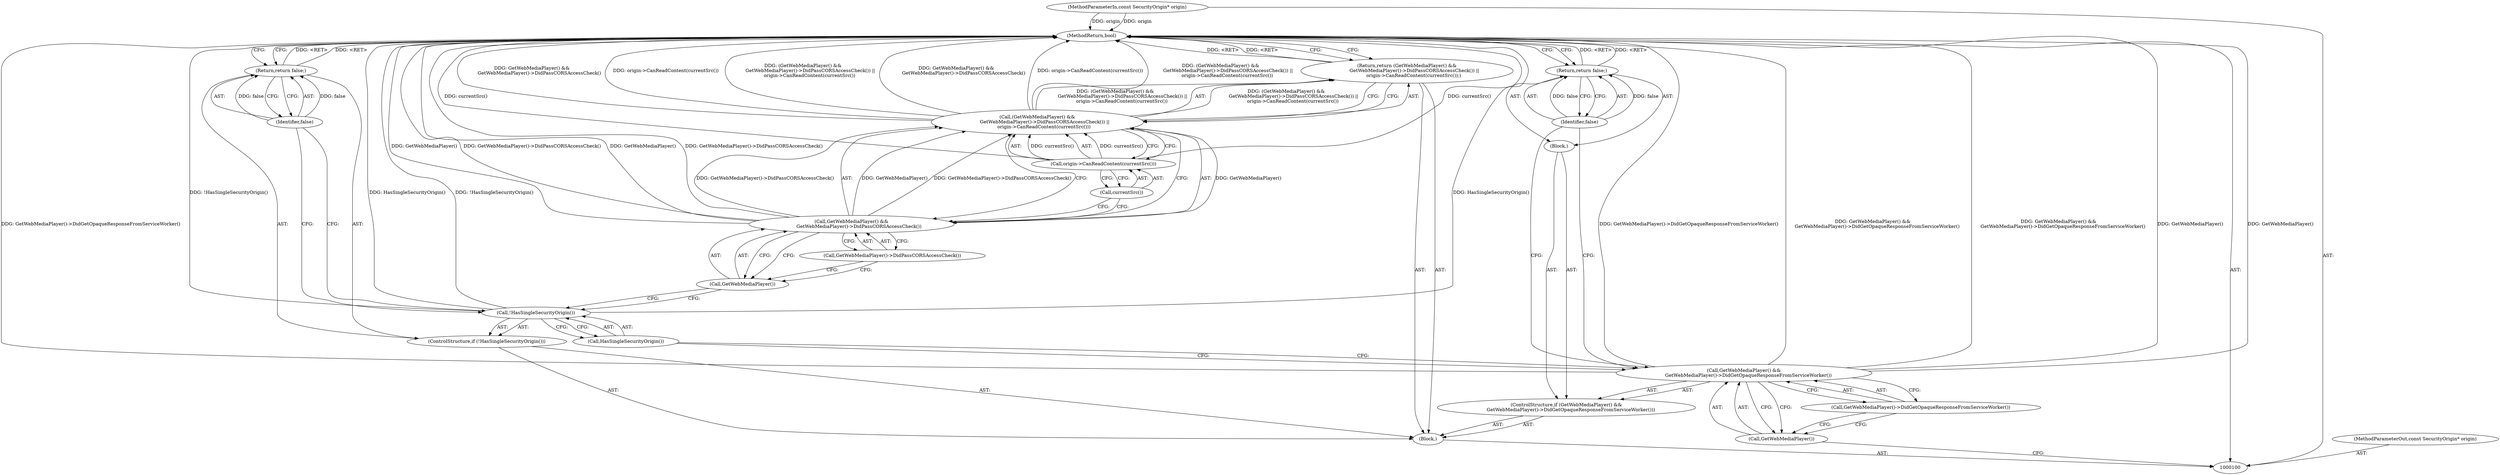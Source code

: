 digraph "1_Chrome_a9cbaa7a40e2b2723cfc2f266c42f4980038a949_11" {
"1000122" [label="(MethodReturn,bool)"];
"1000117" [label="(Call,GetWebMediaPlayer() &&\n          GetWebMediaPlayer()->DidPassCORSAccessCheck())"];
"1000118" [label="(Call,GetWebMediaPlayer())"];
"1000115" [label="(Return,return (GetWebMediaPlayer() &&\n          GetWebMediaPlayer()->DidPassCORSAccessCheck()) ||\n         origin->CanReadContent(currentSrc());)"];
"1000116" [label="(Call,(GetWebMediaPlayer() &&\n          GetWebMediaPlayer()->DidPassCORSAccessCheck()) ||\n         origin->CanReadContent(currentSrc()))"];
"1000119" [label="(Call,GetWebMediaPlayer()->DidPassCORSAccessCheck())"];
"1000121" [label="(Call,currentSrc())"];
"1000120" [label="(Call,origin->CanReadContent(currentSrc()))"];
"1000102" [label="(Block,)"];
"1000101" [label="(MethodParameterIn,const SecurityOrigin* origin)"];
"1000161" [label="(MethodParameterOut,const SecurityOrigin* origin)"];
"1000103" [label="(ControlStructure,if (GetWebMediaPlayer() &&\n      GetWebMediaPlayer()->DidGetOpaqueResponseFromServiceWorker()))"];
"1000104" [label="(Call,GetWebMediaPlayer() &&\n      GetWebMediaPlayer()->DidGetOpaqueResponseFromServiceWorker())"];
"1000105" [label="(Call,GetWebMediaPlayer())"];
"1000106" [label="(Call,GetWebMediaPlayer()->DidGetOpaqueResponseFromServiceWorker())"];
"1000107" [label="(Block,)"];
"1000109" [label="(Identifier,false)"];
"1000108" [label="(Return,return false;)"];
"1000110" [label="(ControlStructure,if (!HasSingleSecurityOrigin()))"];
"1000111" [label="(Call,!HasSingleSecurityOrigin())"];
"1000112" [label="(Call,HasSingleSecurityOrigin())"];
"1000114" [label="(Identifier,false)"];
"1000113" [label="(Return,return false;)"];
"1000122" -> "1000100"  [label="AST: "];
"1000122" -> "1000108"  [label="CFG: "];
"1000122" -> "1000113"  [label="CFG: "];
"1000122" -> "1000115"  [label="CFG: "];
"1000116" -> "1000122"  [label="DDG: GetWebMediaPlayer() &&\n          GetWebMediaPlayer()->DidPassCORSAccessCheck()"];
"1000116" -> "1000122"  [label="DDG: origin->CanReadContent(currentSrc())"];
"1000116" -> "1000122"  [label="DDG: (GetWebMediaPlayer() &&\n          GetWebMediaPlayer()->DidPassCORSAccessCheck()) ||\n         origin->CanReadContent(currentSrc())"];
"1000104" -> "1000122"  [label="DDG: GetWebMediaPlayer() &&\n      GetWebMediaPlayer()->DidGetOpaqueResponseFromServiceWorker()"];
"1000104" -> "1000122"  [label="DDG: GetWebMediaPlayer()"];
"1000104" -> "1000122"  [label="DDG: GetWebMediaPlayer()->DidGetOpaqueResponseFromServiceWorker()"];
"1000120" -> "1000122"  [label="DDG: currentSrc()"];
"1000117" -> "1000122"  [label="DDG: GetWebMediaPlayer()"];
"1000117" -> "1000122"  [label="DDG: GetWebMediaPlayer()->DidPassCORSAccessCheck()"];
"1000111" -> "1000122"  [label="DDG: HasSingleSecurityOrigin()"];
"1000111" -> "1000122"  [label="DDG: !HasSingleSecurityOrigin()"];
"1000101" -> "1000122"  [label="DDG: origin"];
"1000108" -> "1000122"  [label="DDG: <RET>"];
"1000115" -> "1000122"  [label="DDG: <RET>"];
"1000113" -> "1000122"  [label="DDG: <RET>"];
"1000117" -> "1000116"  [label="AST: "];
"1000117" -> "1000118"  [label="CFG: "];
"1000117" -> "1000119"  [label="CFG: "];
"1000118" -> "1000117"  [label="AST: "];
"1000119" -> "1000117"  [label="AST: "];
"1000121" -> "1000117"  [label="CFG: "];
"1000116" -> "1000117"  [label="CFG: "];
"1000117" -> "1000122"  [label="DDG: GetWebMediaPlayer()"];
"1000117" -> "1000122"  [label="DDG: GetWebMediaPlayer()->DidPassCORSAccessCheck()"];
"1000117" -> "1000116"  [label="DDG: GetWebMediaPlayer()"];
"1000117" -> "1000116"  [label="DDG: GetWebMediaPlayer()->DidPassCORSAccessCheck()"];
"1000118" -> "1000117"  [label="AST: "];
"1000118" -> "1000111"  [label="CFG: "];
"1000119" -> "1000118"  [label="CFG: "];
"1000117" -> "1000118"  [label="CFG: "];
"1000115" -> "1000102"  [label="AST: "];
"1000115" -> "1000116"  [label="CFG: "];
"1000116" -> "1000115"  [label="AST: "];
"1000122" -> "1000115"  [label="CFG: "];
"1000115" -> "1000122"  [label="DDG: <RET>"];
"1000116" -> "1000115"  [label="DDG: (GetWebMediaPlayer() &&\n          GetWebMediaPlayer()->DidPassCORSAccessCheck()) ||\n         origin->CanReadContent(currentSrc())"];
"1000116" -> "1000115"  [label="AST: "];
"1000116" -> "1000117"  [label="CFG: "];
"1000116" -> "1000120"  [label="CFG: "];
"1000117" -> "1000116"  [label="AST: "];
"1000120" -> "1000116"  [label="AST: "];
"1000115" -> "1000116"  [label="CFG: "];
"1000116" -> "1000122"  [label="DDG: GetWebMediaPlayer() &&\n          GetWebMediaPlayer()->DidPassCORSAccessCheck()"];
"1000116" -> "1000122"  [label="DDG: origin->CanReadContent(currentSrc())"];
"1000116" -> "1000122"  [label="DDG: (GetWebMediaPlayer() &&\n          GetWebMediaPlayer()->DidPassCORSAccessCheck()) ||\n         origin->CanReadContent(currentSrc())"];
"1000116" -> "1000115"  [label="DDG: (GetWebMediaPlayer() &&\n          GetWebMediaPlayer()->DidPassCORSAccessCheck()) ||\n         origin->CanReadContent(currentSrc())"];
"1000117" -> "1000116"  [label="DDG: GetWebMediaPlayer()"];
"1000117" -> "1000116"  [label="DDG: GetWebMediaPlayer()->DidPassCORSAccessCheck()"];
"1000120" -> "1000116"  [label="DDG: currentSrc()"];
"1000119" -> "1000117"  [label="AST: "];
"1000119" -> "1000118"  [label="CFG: "];
"1000117" -> "1000119"  [label="CFG: "];
"1000121" -> "1000120"  [label="AST: "];
"1000121" -> "1000117"  [label="CFG: "];
"1000120" -> "1000121"  [label="CFG: "];
"1000120" -> "1000116"  [label="AST: "];
"1000120" -> "1000121"  [label="CFG: "];
"1000121" -> "1000120"  [label="AST: "];
"1000116" -> "1000120"  [label="CFG: "];
"1000120" -> "1000122"  [label="DDG: currentSrc()"];
"1000120" -> "1000116"  [label="DDG: currentSrc()"];
"1000102" -> "1000100"  [label="AST: "];
"1000103" -> "1000102"  [label="AST: "];
"1000110" -> "1000102"  [label="AST: "];
"1000115" -> "1000102"  [label="AST: "];
"1000101" -> "1000100"  [label="AST: "];
"1000101" -> "1000122"  [label="DDG: origin"];
"1000161" -> "1000100"  [label="AST: "];
"1000103" -> "1000102"  [label="AST: "];
"1000104" -> "1000103"  [label="AST: "];
"1000107" -> "1000103"  [label="AST: "];
"1000104" -> "1000103"  [label="AST: "];
"1000104" -> "1000105"  [label="CFG: "];
"1000104" -> "1000106"  [label="CFG: "];
"1000105" -> "1000104"  [label="AST: "];
"1000106" -> "1000104"  [label="AST: "];
"1000109" -> "1000104"  [label="CFG: "];
"1000112" -> "1000104"  [label="CFG: "];
"1000104" -> "1000122"  [label="DDG: GetWebMediaPlayer() &&\n      GetWebMediaPlayer()->DidGetOpaqueResponseFromServiceWorker()"];
"1000104" -> "1000122"  [label="DDG: GetWebMediaPlayer()"];
"1000104" -> "1000122"  [label="DDG: GetWebMediaPlayer()->DidGetOpaqueResponseFromServiceWorker()"];
"1000105" -> "1000104"  [label="AST: "];
"1000105" -> "1000100"  [label="CFG: "];
"1000106" -> "1000105"  [label="CFG: "];
"1000104" -> "1000105"  [label="CFG: "];
"1000106" -> "1000104"  [label="AST: "];
"1000106" -> "1000105"  [label="CFG: "];
"1000104" -> "1000106"  [label="CFG: "];
"1000107" -> "1000103"  [label="AST: "];
"1000108" -> "1000107"  [label="AST: "];
"1000109" -> "1000108"  [label="AST: "];
"1000109" -> "1000104"  [label="CFG: "];
"1000108" -> "1000109"  [label="CFG: "];
"1000109" -> "1000108"  [label="DDG: false"];
"1000108" -> "1000107"  [label="AST: "];
"1000108" -> "1000109"  [label="CFG: "];
"1000109" -> "1000108"  [label="AST: "];
"1000122" -> "1000108"  [label="CFG: "];
"1000108" -> "1000122"  [label="DDG: <RET>"];
"1000109" -> "1000108"  [label="DDG: false"];
"1000110" -> "1000102"  [label="AST: "];
"1000111" -> "1000110"  [label="AST: "];
"1000113" -> "1000110"  [label="AST: "];
"1000111" -> "1000110"  [label="AST: "];
"1000111" -> "1000112"  [label="CFG: "];
"1000112" -> "1000111"  [label="AST: "];
"1000114" -> "1000111"  [label="CFG: "];
"1000118" -> "1000111"  [label="CFG: "];
"1000111" -> "1000122"  [label="DDG: HasSingleSecurityOrigin()"];
"1000111" -> "1000122"  [label="DDG: !HasSingleSecurityOrigin()"];
"1000112" -> "1000111"  [label="AST: "];
"1000112" -> "1000104"  [label="CFG: "];
"1000111" -> "1000112"  [label="CFG: "];
"1000114" -> "1000113"  [label="AST: "];
"1000114" -> "1000111"  [label="CFG: "];
"1000113" -> "1000114"  [label="CFG: "];
"1000114" -> "1000113"  [label="DDG: false"];
"1000113" -> "1000110"  [label="AST: "];
"1000113" -> "1000114"  [label="CFG: "];
"1000114" -> "1000113"  [label="AST: "];
"1000122" -> "1000113"  [label="CFG: "];
"1000113" -> "1000122"  [label="DDG: <RET>"];
"1000114" -> "1000113"  [label="DDG: false"];
}

